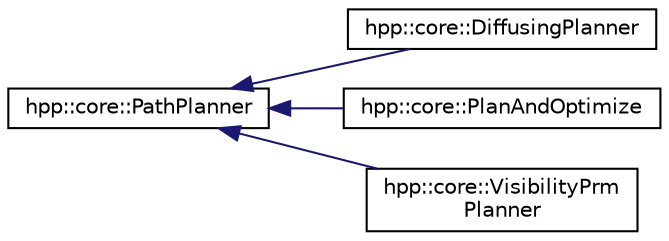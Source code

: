 digraph "Graphical Class Hierarchy"
{
  edge [fontname="Helvetica",fontsize="10",labelfontname="Helvetica",labelfontsize="10"];
  node [fontname="Helvetica",fontsize="10",shape=record];
  rankdir="LR";
  Node1 [label="hpp::core::PathPlanner",height=0.2,width=0.4,color="black", fillcolor="white", style="filled",URL="$a00038.html",tooltip="Path planner. "];
  Node1 -> Node2 [dir="back",color="midnightblue",fontsize="10",style="solid",fontname="Helvetica"];
  Node2 [label="hpp::core::DiffusingPlanner",height=0.2,width=0.4,color="black", fillcolor="white", style="filled",URL="$a00018.html",tooltip="Generic implementation of RRT algorithm. "];
  Node1 -> Node3 [dir="back",color="midnightblue",fontsize="10",style="solid",fontname="Helvetica"];
  Node3 [label="hpp::core::PlanAndOptimize",height=0.2,width=0.4,color="black", fillcolor="white", style="filled",URL="$a00043.html",tooltip="Path planner and optimizer. "];
  Node1 -> Node4 [dir="back",color="midnightblue",fontsize="10",style="solid",fontname="Helvetica"];
  Node4 [label="hpp::core::VisibilityPrm\lPlanner",height=0.2,width=0.4,color="black", fillcolor="white", style="filled",URL="$a00054.html",tooltip="Generic implementation of visibility-PRM algorithm, based on guard nodes (which cannot see each other..."];
}
